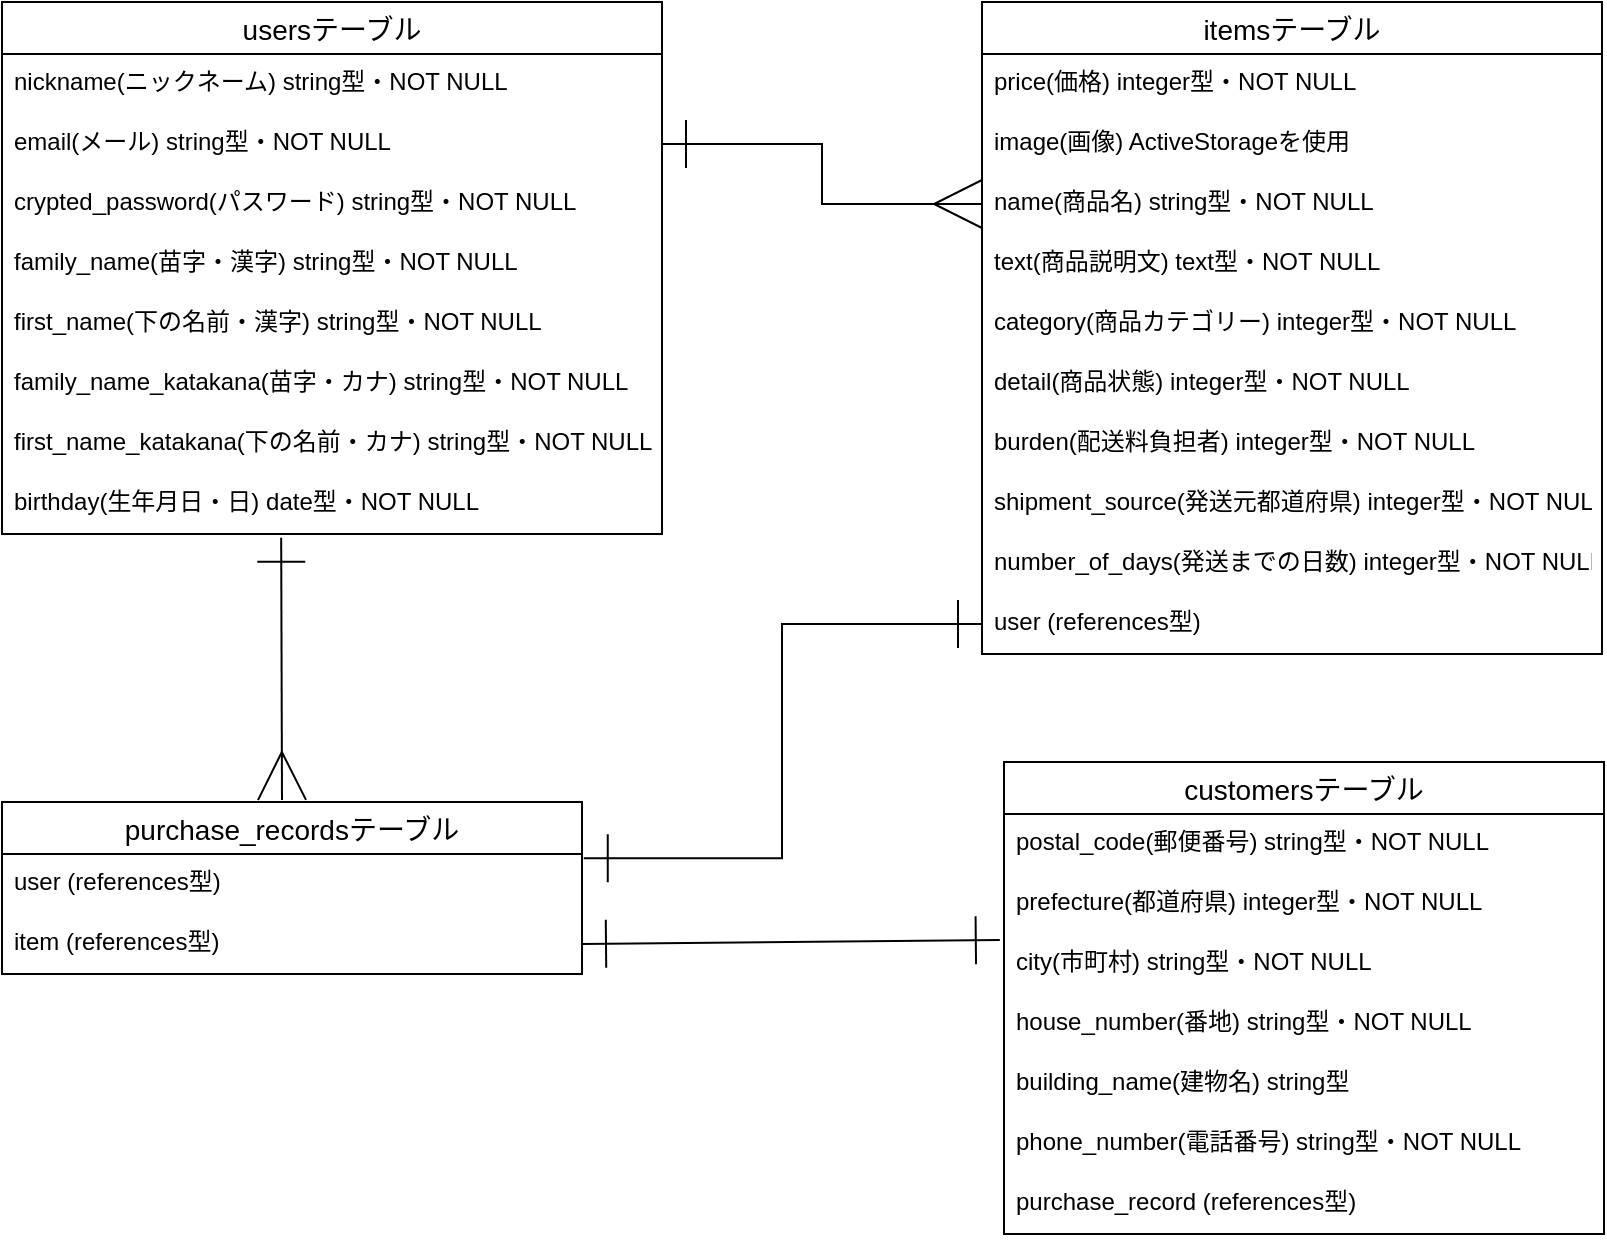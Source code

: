 <mxfile version="13.6.5">
    <diagram id="kUlFL67YRjrwLTH9oXYa" name="ページ1">
        <mxGraphModel dx="2125" dy="642" grid="1" gridSize="10" guides="1" tooltips="1" connect="1" arrows="1" fold="1" page="1" pageScale="1" pageWidth="827" pageHeight="1169" math="0" shadow="0">
            <root>
                <mxCell id="0"/>
                <mxCell id="1" parent="0"/>
                <mxCell id="72" style="edgeStyle=orthogonalEdgeStyle;rounded=0;jumpSize=6;orthogonalLoop=1;jettySize=auto;html=1;exitX=1;exitY=0.5;exitDx=0;exitDy=0;strokeWidth=1;entryX=0;entryY=0.5;entryDx=0;entryDy=0;startArrow=ERone;startFill=0;endArrow=ERmany;endFill=0;endSize=22;startSize=22;" parent="1" source="43" target="58" edge="1">
                    <mxGeometry relative="1" as="geometry">
                        <mxPoint x="-300" y="81" as="targetPoint"/>
                    </mxGeometry>
                </mxCell>
                <mxCell id="56" value="itemsテーブル" style="swimlane;fontStyle=0;childLayout=stackLayout;horizontal=1;startSize=26;horizontalStack=0;resizeParent=1;resizeParentMax=0;resizeLast=0;collapsible=1;marginBottom=0;align=center;fontSize=14;" parent="1" vertex="1">
                    <mxGeometry x="-330" y="10" width="310" height="326" as="geometry">
                        <mxRectangle x="-280" y="10" width="120" height="26" as="alternateBounds"/>
                    </mxGeometry>
                </mxCell>
                <mxCell id="117" value="price(価格) integer型・NOT NULL" style="text;strokeColor=none;fillColor=none;spacingLeft=4;spacingRight=4;overflow=hidden;rotatable=0;points=[[0,0.5],[1,0.5]];portConstraint=eastwest;fontSize=12;" vertex="1" parent="56">
                    <mxGeometry y="26" width="310" height="30" as="geometry"/>
                </mxCell>
                <mxCell id="57" value="image(画像) ActiveStorageを使用" style="text;strokeColor=none;fillColor=none;spacingLeft=4;spacingRight=4;overflow=hidden;rotatable=0;points=[[0,0.5],[1,0.5]];portConstraint=eastwest;fontSize=12;" parent="56" vertex="1">
                    <mxGeometry y="56" width="310" height="30" as="geometry"/>
                </mxCell>
                <mxCell id="58" value="name(商品名) string型・NOT NULL" style="text;strokeColor=none;fillColor=none;spacingLeft=4;spacingRight=4;overflow=hidden;rotatable=0;points=[[0,0.5],[1,0.5]];portConstraint=eastwest;fontSize=12;" parent="56" vertex="1">
                    <mxGeometry y="86" width="310" height="30" as="geometry"/>
                </mxCell>
                <mxCell id="59" value="text(商品説明文) text型・NOT NULL" style="text;strokeColor=none;fillColor=none;spacingLeft=4;spacingRight=4;overflow=hidden;rotatable=0;points=[[0,0.5],[1,0.5]];portConstraint=eastwest;fontSize=12;" parent="56" vertex="1">
                    <mxGeometry y="116" width="310" height="30" as="geometry"/>
                </mxCell>
                <mxCell id="61" value="category(商品カテゴリー) integer型・NOT NULL" style="text;strokeColor=none;fillColor=none;spacingLeft=4;spacingRight=4;overflow=hidden;rotatable=0;points=[[0,0.5],[1,0.5]];portConstraint=eastwest;fontSize=12;" parent="56" vertex="1">
                    <mxGeometry y="146" width="310" height="30" as="geometry"/>
                </mxCell>
                <mxCell id="62" value="detail(商品状態) integer型・NOT NULL" style="text;strokeColor=none;fillColor=none;spacingLeft=4;spacingRight=4;overflow=hidden;rotatable=0;points=[[0,0.5],[1,0.5]];portConstraint=eastwest;fontSize=12;" parent="56" vertex="1">
                    <mxGeometry y="176" width="310" height="30" as="geometry"/>
                </mxCell>
                <mxCell id="63" value="burden(配送料負担者) integer型・NOT NULL" style="text;strokeColor=none;fillColor=none;spacingLeft=4;spacingRight=4;overflow=hidden;rotatable=0;points=[[0,0.5],[1,0.5]];portConstraint=eastwest;fontSize=12;" parent="56" vertex="1">
                    <mxGeometry y="206" width="310" height="30" as="geometry"/>
                </mxCell>
                <mxCell id="64" value="shipment_source(発送元都道府県) integer型・NOT NULL" style="text;strokeColor=none;fillColor=none;spacingLeft=4;spacingRight=4;overflow=hidden;rotatable=0;points=[[0,0.5],[1,0.5]];portConstraint=eastwest;fontSize=12;" parent="56" vertex="1">
                    <mxGeometry y="236" width="310" height="30" as="geometry"/>
                </mxCell>
                <mxCell id="65" value="number_of_days(発送までの日数) integer型・NOT NULL" style="text;strokeColor=none;fillColor=none;spacingLeft=4;spacingRight=4;overflow=hidden;rotatable=0;points=[[0,0.5],[1,0.5]];portConstraint=eastwest;fontSize=12;" parent="56" vertex="1">
                    <mxGeometry y="266" width="310" height="30" as="geometry"/>
                </mxCell>
                <mxCell id="102" value="user (references型)" style="text;strokeColor=none;fillColor=none;spacingLeft=4;spacingRight=4;overflow=hidden;rotatable=0;points=[[0,0.5],[1,0.5]];portConstraint=eastwest;fontSize=12;" parent="56" vertex="1">
                    <mxGeometry y="296" width="310" height="30" as="geometry"/>
                </mxCell>
                <mxCell id="91" value="customersテーブル" style="swimlane;fontStyle=0;childLayout=stackLayout;horizontal=1;startSize=26;horizontalStack=0;resizeParent=1;resizeParentMax=0;resizeLast=0;collapsible=1;marginBottom=0;align=center;fontSize=14;" parent="1" vertex="1">
                    <mxGeometry x="-319" y="390" width="300" height="236" as="geometry"/>
                </mxCell>
                <mxCell id="92" value="postal_code(郵便番号) string型・NOT NULL" style="text;strokeColor=none;fillColor=none;spacingLeft=4;spacingRight=4;overflow=hidden;rotatable=0;points=[[0,0.5],[1,0.5]];portConstraint=eastwest;fontSize=12;" parent="91" vertex="1">
                    <mxGeometry y="26" width="300" height="30" as="geometry"/>
                </mxCell>
                <mxCell id="93" value="prefecture(都道府県) integer型・NOT NULL" style="text;strokeColor=none;fillColor=none;spacingLeft=4;spacingRight=4;overflow=hidden;rotatable=0;points=[[0,0.5],[1,0.5]];portConstraint=eastwest;fontSize=12;" parent="91" vertex="1">
                    <mxGeometry y="56" width="300" height="30" as="geometry"/>
                </mxCell>
                <mxCell id="94" value="city(市町村) string型・NOT NULL" style="text;strokeColor=none;fillColor=none;spacingLeft=4;spacingRight=4;overflow=hidden;rotatable=0;points=[[0,0.5],[1,0.5]];portConstraint=eastwest;fontSize=12;" parent="91" vertex="1">
                    <mxGeometry y="86" width="300" height="30" as="geometry"/>
                </mxCell>
                <mxCell id="95" value="house_number(番地) string型・NOT NULL" style="text;strokeColor=none;fillColor=none;spacingLeft=4;spacingRight=4;overflow=hidden;rotatable=0;points=[[0,0.5],[1,0.5]];portConstraint=eastwest;fontSize=12;" parent="91" vertex="1">
                    <mxGeometry y="116" width="300" height="30" as="geometry"/>
                </mxCell>
                <mxCell id="96" value="building_name(建物名) string型" style="text;strokeColor=none;fillColor=none;spacingLeft=4;spacingRight=4;overflow=hidden;rotatable=0;points=[[0,0.5],[1,0.5]];portConstraint=eastwest;fontSize=12;" parent="91" vertex="1">
                    <mxGeometry y="146" width="300" height="30" as="geometry"/>
                </mxCell>
                <mxCell id="97" value="phone_number(電話番号) string型・NOT NULL" style="text;strokeColor=none;fillColor=none;spacingLeft=4;spacingRight=4;overflow=hidden;rotatable=0;points=[[0,0.5],[1,0.5]];portConstraint=eastwest;fontSize=12;" parent="91" vertex="1">
                    <mxGeometry y="176" width="300" height="30" as="geometry"/>
                </mxCell>
                <mxCell id="116" value="purchase_record (references型)" style="text;strokeColor=none;fillColor=none;spacingLeft=4;spacingRight=4;overflow=hidden;rotatable=0;points=[[0,0.5],[1,0.5]];portConstraint=eastwest;fontSize=12;" parent="91" vertex="1">
                    <mxGeometry y="206" width="300" height="30" as="geometry"/>
                </mxCell>
                <mxCell id="41" value="usersテーブル" style="swimlane;fontStyle=0;childLayout=stackLayout;horizontal=1;startSize=26;horizontalStack=0;resizeParent=1;resizeParentMax=0;resizeLast=0;collapsible=1;marginBottom=0;align=center;fontSize=14;" parent="1" vertex="1">
                    <mxGeometry x="-820" y="10" width="330" height="266" as="geometry">
                        <mxRectangle x="-810" y="270" width="130" height="20" as="alternateBounds"/>
                    </mxGeometry>
                </mxCell>
                <mxCell id="42" value="nickname(ニックネーム) string型・NOT NULL" style="text;strokeColor=none;fillColor=none;spacingLeft=4;spacingRight=4;overflow=hidden;rotatable=0;points=[[0,0.5],[1,0.5]];portConstraint=eastwest;fontSize=12;" parent="41" vertex="1">
                    <mxGeometry y="26" width="330" height="30" as="geometry"/>
                </mxCell>
                <mxCell id="43" value="email(メール) string型・NOT NULL" style="text;strokeColor=none;fillColor=none;spacingLeft=4;spacingRight=4;overflow=hidden;rotatable=0;points=[[0,0.5],[1,0.5]];portConstraint=eastwest;fontSize=12;" parent="41" vertex="1">
                    <mxGeometry y="56" width="330" height="30" as="geometry"/>
                </mxCell>
                <mxCell id="44" value="crypted_password(パスワード) string型・NOT NULL" style="text;strokeColor=none;fillColor=none;spacingLeft=4;spacingRight=4;overflow=hidden;rotatable=0;points=[[0,0.5],[1,0.5]];portConstraint=eastwest;fontSize=12;" parent="41" vertex="1">
                    <mxGeometry y="86" width="330" height="30" as="geometry"/>
                </mxCell>
                <mxCell id="49" value="family_name(苗字・漢字) string型・NOT NULL" style="text;strokeColor=none;fillColor=none;spacingLeft=4;spacingRight=4;overflow=hidden;rotatable=0;points=[[0,0.5],[1,0.5]];portConstraint=eastwest;fontSize=12;" parent="41" vertex="1">
                    <mxGeometry y="116" width="330" height="30" as="geometry"/>
                </mxCell>
                <mxCell id="50" value="first_name(下の名前・漢字) string型・NOT NULL" style="text;strokeColor=none;fillColor=none;spacingLeft=4;spacingRight=4;overflow=hidden;rotatable=0;points=[[0,0.5],[1,0.5]];portConstraint=eastwest;fontSize=12;" parent="41" vertex="1">
                    <mxGeometry y="146" width="330" height="30" as="geometry"/>
                </mxCell>
                <mxCell id="51" value="family_name_katakana(苗字・カナ) string型・NOT NULL" style="text;strokeColor=none;fillColor=none;spacingLeft=4;spacingRight=4;overflow=hidden;rotatable=0;points=[[0,0.5],[1,0.5]];portConstraint=eastwest;fontSize=12;" parent="41" vertex="1">
                    <mxGeometry y="176" width="330" height="30" as="geometry"/>
                </mxCell>
                <mxCell id="52" value="first_name_katakana(下の名前・カナ) string型・NOT NULL" style="text;strokeColor=none;fillColor=none;spacingLeft=4;spacingRight=4;overflow=hidden;rotatable=0;points=[[0,0.5],[1,0.5]];portConstraint=eastwest;fontSize=12;" parent="41" vertex="1">
                    <mxGeometry y="206" width="330" height="30" as="geometry"/>
                </mxCell>
                <mxCell id="53" value="birthday(生年月日・日) date型・NOT NULL" style="text;strokeColor=none;fillColor=none;spacingLeft=4;spacingRight=4;overflow=hidden;rotatable=0;points=[[0,0.5],[1,0.5]];portConstraint=eastwest;fontSize=12;" parent="41" vertex="1">
                    <mxGeometry y="236" width="330" height="30" as="geometry"/>
                </mxCell>
                <mxCell id="86" value="purchase_recordsテーブル" style="swimlane;fontStyle=0;childLayout=stackLayout;horizontal=1;startSize=26;horizontalStack=0;resizeParent=1;resizeParentMax=0;resizeLast=0;collapsible=1;marginBottom=0;align=center;fontSize=14;" parent="1" vertex="1">
                    <mxGeometry x="-820" y="410" width="290" height="86" as="geometry">
                        <mxRectangle x="-750" y="450" width="200" height="26" as="alternateBounds"/>
                    </mxGeometry>
                </mxCell>
                <mxCell id="87" value="user (references型)" style="text;strokeColor=none;fillColor=none;spacingLeft=4;spacingRight=4;overflow=hidden;rotatable=0;points=[[0,0.5],[1,0.5]];portConstraint=eastwest;fontSize=12;" parent="86" vertex="1">
                    <mxGeometry y="26" width="290" height="30" as="geometry"/>
                </mxCell>
                <mxCell id="88" value="item (references型)" style="text;strokeColor=none;fillColor=none;spacingLeft=4;spacingRight=4;overflow=hidden;rotatable=0;points=[[0,0.5],[1,0.5]];portConstraint=eastwest;fontSize=12;" parent="86" vertex="1">
                    <mxGeometry y="56" width="290" height="30" as="geometry"/>
                </mxCell>
                <mxCell id="112" value="" style="fontSize=12;html=1;endArrow=ERmany;startArrow=ERone;strokeWidth=1;startFill=0;endFill=0;endSize=22;startSize=22;exitX=0.423;exitY=1.062;exitDx=0;exitDy=0;exitPerimeter=0;" parent="1" source="53" edge="1">
                    <mxGeometry width="100" height="100" relative="1" as="geometry">
                        <mxPoint x="-680" y="336" as="sourcePoint"/>
                        <mxPoint x="-680" y="409" as="targetPoint"/>
                    </mxGeometry>
                </mxCell>
                <mxCell id="113" style="edgeStyle=none;rounded=0;jumpSize=6;orthogonalLoop=1;jettySize=auto;html=1;exitX=1;exitY=0.5;exitDx=0;exitDy=0;entryX=-0.007;entryY=0.101;entryDx=0;entryDy=0;entryPerimeter=0;startArrow=ERone;startFill=0;startSize=22;endArrow=ERone;endFill=0;endSize=22;strokeWidth=1;" parent="1" source="88" target="94" edge="1">
                    <mxGeometry relative="1" as="geometry"/>
                </mxCell>
                <mxCell id="115" style="edgeStyle=orthogonalEdgeStyle;rounded=0;jumpSize=6;orthogonalLoop=1;jettySize=auto;html=1;exitX=0;exitY=0.5;exitDx=0;exitDy=0;entryX=1.003;entryY=0.069;entryDx=0;entryDy=0;startArrow=ERone;startFill=0;startSize=22;endArrow=ERone;endFill=0;endSize=22;strokeWidth=1;entryPerimeter=0;" parent="1" source="102" target="87" edge="1">
                    <mxGeometry relative="1" as="geometry"/>
                </mxCell>
            </root>
        </mxGraphModel>
    </diagram>
</mxfile>